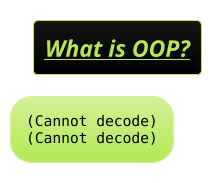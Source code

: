 @startmindmap
title =<i><b><u><size:18>What is OOP?
!theme hacker
*:<img:images/img_111.png>
<img:images/img_112.png{scale=.993}>;

@endmindmap
